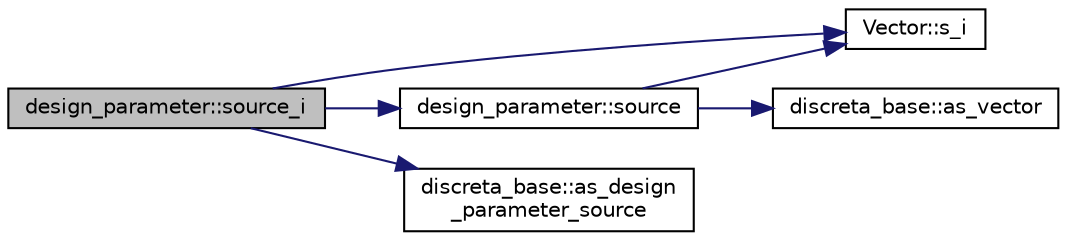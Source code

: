digraph "design_parameter::source_i"
{
  edge [fontname="Helvetica",fontsize="10",labelfontname="Helvetica",labelfontsize="10"];
  node [fontname="Helvetica",fontsize="10",shape=record];
  rankdir="LR";
  Node2045 [label="design_parameter::source_i",height=0.2,width=0.4,color="black", fillcolor="grey75", style="filled", fontcolor="black"];
  Node2045 -> Node2046 [color="midnightblue",fontsize="10",style="solid",fontname="Helvetica"];
  Node2046 [label="design_parameter::source",height=0.2,width=0.4,color="black", fillcolor="white", style="filled",URL="$da/d94/classdesign__parameter.html#a7285d5775f7a1b5ee30d82fb3148c7f6"];
  Node2046 -> Node2047 [color="midnightblue",fontsize="10",style="solid",fontname="Helvetica"];
  Node2047 [label="Vector::s_i",height=0.2,width=0.4,color="black", fillcolor="white", style="filled",URL="$d5/db2/class_vector.html#a1c4fe1752523df8119f70dd550244871"];
  Node2046 -> Node2048 [color="midnightblue",fontsize="10",style="solid",fontname="Helvetica"];
  Node2048 [label="discreta_base::as_vector",height=0.2,width=0.4,color="black", fillcolor="white", style="filled",URL="$d7/d71/classdiscreta__base.html#a7bdd6cae39c380b128ee9e17e42cf020"];
  Node2045 -> Node2047 [color="midnightblue",fontsize="10",style="solid",fontname="Helvetica"];
  Node2045 -> Node2049 [color="midnightblue",fontsize="10",style="solid",fontname="Helvetica"];
  Node2049 [label="discreta_base::as_design\l_parameter_source",height=0.2,width=0.4,color="black", fillcolor="white", style="filled",URL="$d7/d71/classdiscreta__base.html#a59cbf837c6582ded5bc586265d13d81a"];
}
